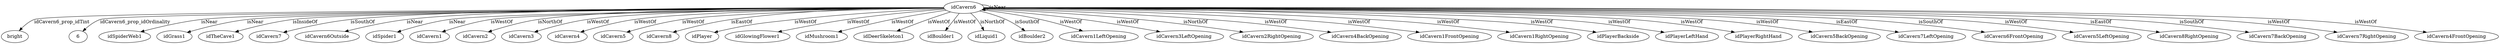 digraph  {
idCavern6 [node_type=entity_node];
bright [node_type=property_node];
6 [node_type=property_node];
idSpiderWeb1 [node_type=entity_node];
idGrass1 [node_type=entity_node];
idTheCave1 [node_type=entity_node];
idCavern7 [node_type=entity_node];
idCavern6Outside [node_type=entity_node];
idSpider1 [node_type=entity_node];
idCavern1 [node_type=entity_node];
idCavern2 [node_type=entity_node];
idCavern3 [node_type=entity_node];
idCavern4 [node_type=entity_node];
idCavern5 [node_type=entity_node];
idCavern8 [node_type=entity_node];
idPlayer [node_type=entity_node];
idGlowingFlower1 [node_type=entity_node];
idMushroom1 [node_type=entity_node];
idDeerSkeleton1 [node_type=entity_node];
idBoulder1 [node_type=entity_node];
idLiquid1 [node_type=entity_node];
idBoulder2 [node_type=entity_node];
idCavern1LeftOpening [node_type=entity_node];
idCavern3LeftOpening [node_type=entity_node];
idCavern2RightOpening [node_type=entity_node];
idCavern4BackOpening [node_type=entity_node];
idCavern1FrontOpening [node_type=entity_node];
idCavern1RightOpening [node_type=entity_node];
idPlayerBackside [node_type=entity_node];
idPlayerLeftHand [node_type=entity_node];
idPlayerRightHand [node_type=entity_node];
idCavern5BackOpening [node_type=entity_node];
idCavern7LeftOpening [node_type=entity_node];
idCavern6FrontOpening [node_type=entity_node];
idCavern5LeftOpening [node_type=entity_node];
idCavern8RightOpening [node_type=entity_node];
idCavern7BackOpening [node_type=entity_node];
idCavern7RightOpening [node_type=entity_node];
idCavern4FrontOpening [node_type=entity_node];
idCavern6 -> bright  [edge_type=property, label=idCavern6_prop_idTint];
idCavern6 -> 6  [edge_type=property, label=idCavern6_prop_idOrdinality];
idCavern6 -> idSpiderWeb1  [edge_type=relationship, label=isNear];
idCavern6 -> idGrass1  [edge_type=relationship, label=isNear];
idCavern6 -> idTheCave1  [edge_type=relationship, label=isInsideOf];
idCavern6 -> idCavern7  [edge_type=relationship, label=isSouthOf];
idCavern6 -> idCavern6Outside  [edge_type=relationship, label=isNear];
idCavern6 -> idSpider1  [edge_type=relationship, label=isNear];
idCavern6 -> idCavern1  [edge_type=relationship, label=isWestOf];
idCavern6 -> idCavern2  [edge_type=relationship, label=isNorthOf];
idCavern6 -> idCavern3  [edge_type=relationship, label=isWestOf];
idCavern6 -> idCavern4  [edge_type=relationship, label=isWestOf];
idCavern6 -> idCavern5  [edge_type=relationship, label=isWestOf];
idCavern6 -> idCavern6  [edge_type=relationship, label=isNear];
idCavern6 -> idCavern8  [edge_type=relationship, label=isEastOf];
idCavern6 -> idPlayer  [edge_type=relationship, label=isWestOf];
idCavern6 -> idGlowingFlower1  [edge_type=relationship, label=isWestOf];
idCavern6 -> idMushroom1  [edge_type=relationship, label=isWestOf];
idCavern6 -> idDeerSkeleton1  [edge_type=relationship, label=isWestOf];
idCavern6 -> idBoulder1  [edge_type=relationship, label=isWestOf];
idCavern6 -> idLiquid1  [edge_type=relationship, label=isNorthOf];
idCavern6 -> idBoulder2  [edge_type=relationship, label=isSouthOf];
idCavern6 -> idCavern1LeftOpening  [edge_type=relationship, label=isWestOf];
idCavern6 -> idCavern3LeftOpening  [edge_type=relationship, label=isWestOf];
idCavern6 -> idCavern2RightOpening  [edge_type=relationship, label=isNorthOf];
idCavern6 -> idCavern4BackOpening  [edge_type=relationship, label=isWestOf];
idCavern6 -> idCavern1FrontOpening  [edge_type=relationship, label=isWestOf];
idCavern6 -> idCavern1RightOpening  [edge_type=relationship, label=isWestOf];
idCavern6 -> idPlayerBackside  [edge_type=relationship, label=isWestOf];
idCavern6 -> idPlayerLeftHand  [edge_type=relationship, label=isWestOf];
idCavern6 -> idPlayerRightHand  [edge_type=relationship, label=isWestOf];
idCavern6 -> idCavern5BackOpening  [edge_type=relationship, label=isWestOf];
idCavern6 -> idCavern7LeftOpening  [edge_type=relationship, label=isEastOf];
idCavern6 -> idCavern6FrontOpening  [edge_type=relationship, label=isSouthOf];
idCavern6 -> idCavern5LeftOpening  [edge_type=relationship, label=isWestOf];
idCavern6 -> idCavern8RightOpening  [edge_type=relationship, label=isEastOf];
idCavern6 -> idCavern7BackOpening  [edge_type=relationship, label=isSouthOf];
idCavern6 -> idCavern7RightOpening  [edge_type=relationship, label=isWestOf];
idCavern6 -> idCavern4FrontOpening  [edge_type=relationship, label=isWestOf];
}
